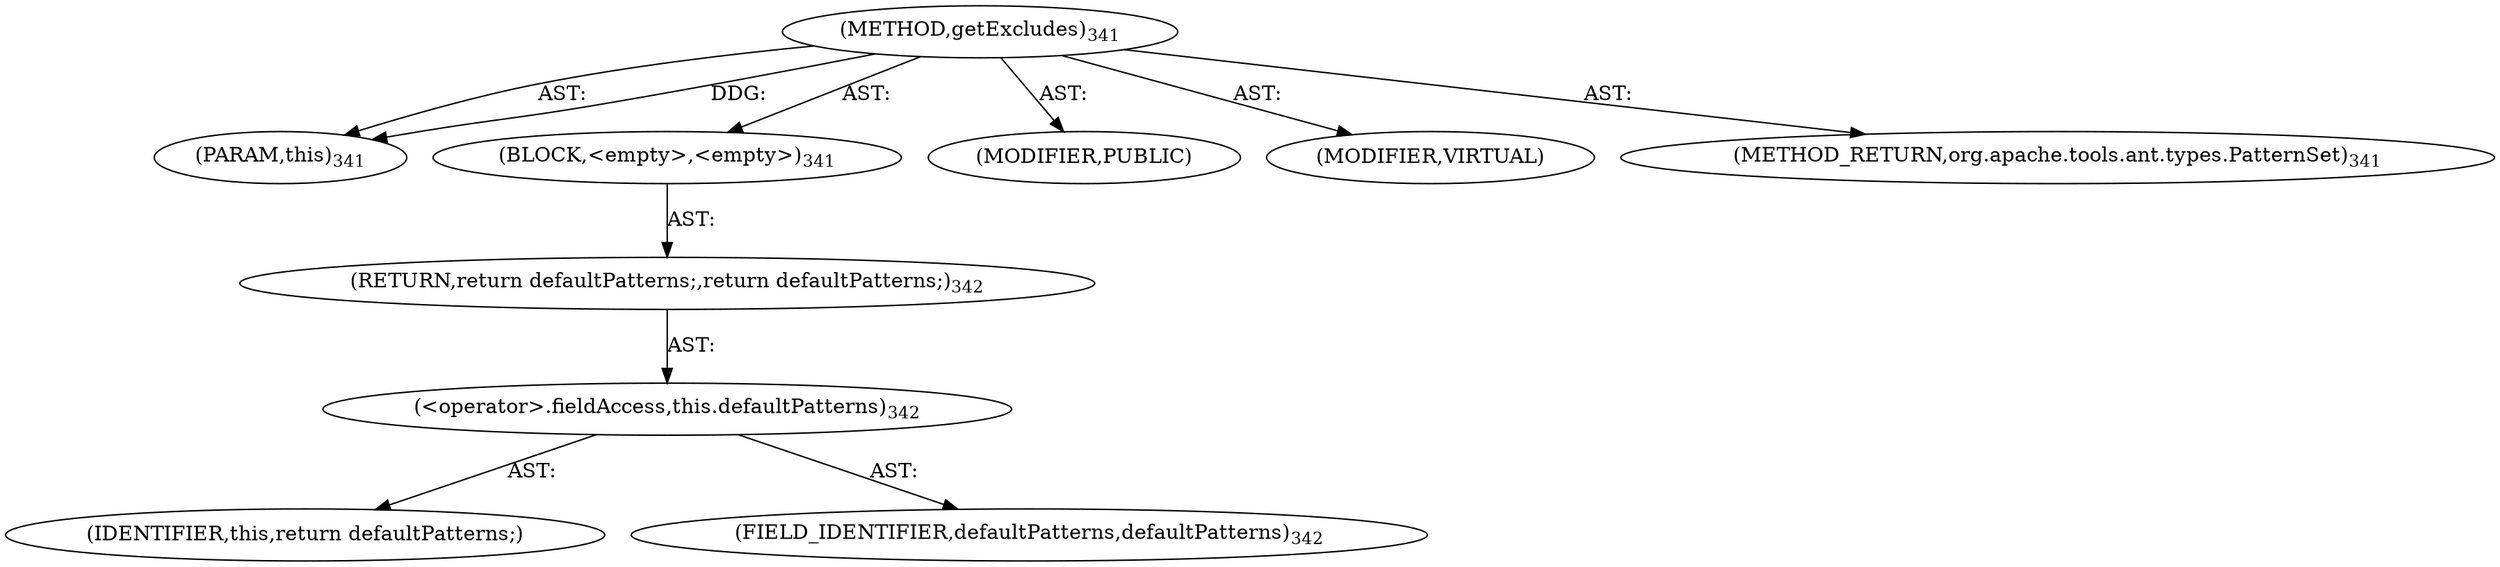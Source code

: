 digraph "getExcludes" {  
"111669149718" [label = <(METHOD,getExcludes)<SUB>341</SUB>> ]
"115964117029" [label = <(PARAM,this)<SUB>341</SUB>> ]
"25769803803" [label = <(BLOCK,&lt;empty&gt;,&lt;empty&gt;)<SUB>341</SUB>> ]
"146028888077" [label = <(RETURN,return defaultPatterns;,return defaultPatterns;)<SUB>342</SUB>> ]
"30064771135" [label = <(&lt;operator&gt;.fieldAccess,this.defaultPatterns)<SUB>342</SUB>> ]
"68719476839" [label = <(IDENTIFIER,this,return defaultPatterns;)> ]
"55834574879" [label = <(FIELD_IDENTIFIER,defaultPatterns,defaultPatterns)<SUB>342</SUB>> ]
"133143986237" [label = <(MODIFIER,PUBLIC)> ]
"133143986238" [label = <(MODIFIER,VIRTUAL)> ]
"128849018902" [label = <(METHOD_RETURN,org.apache.tools.ant.types.PatternSet)<SUB>341</SUB>> ]
  "111669149718" -> "115964117029"  [ label = "AST: "] 
  "111669149718" -> "25769803803"  [ label = "AST: "] 
  "111669149718" -> "133143986237"  [ label = "AST: "] 
  "111669149718" -> "133143986238"  [ label = "AST: "] 
  "111669149718" -> "128849018902"  [ label = "AST: "] 
  "25769803803" -> "146028888077"  [ label = "AST: "] 
  "146028888077" -> "30064771135"  [ label = "AST: "] 
  "30064771135" -> "68719476839"  [ label = "AST: "] 
  "30064771135" -> "55834574879"  [ label = "AST: "] 
  "111669149718" -> "115964117029"  [ label = "DDG: "] 
}
